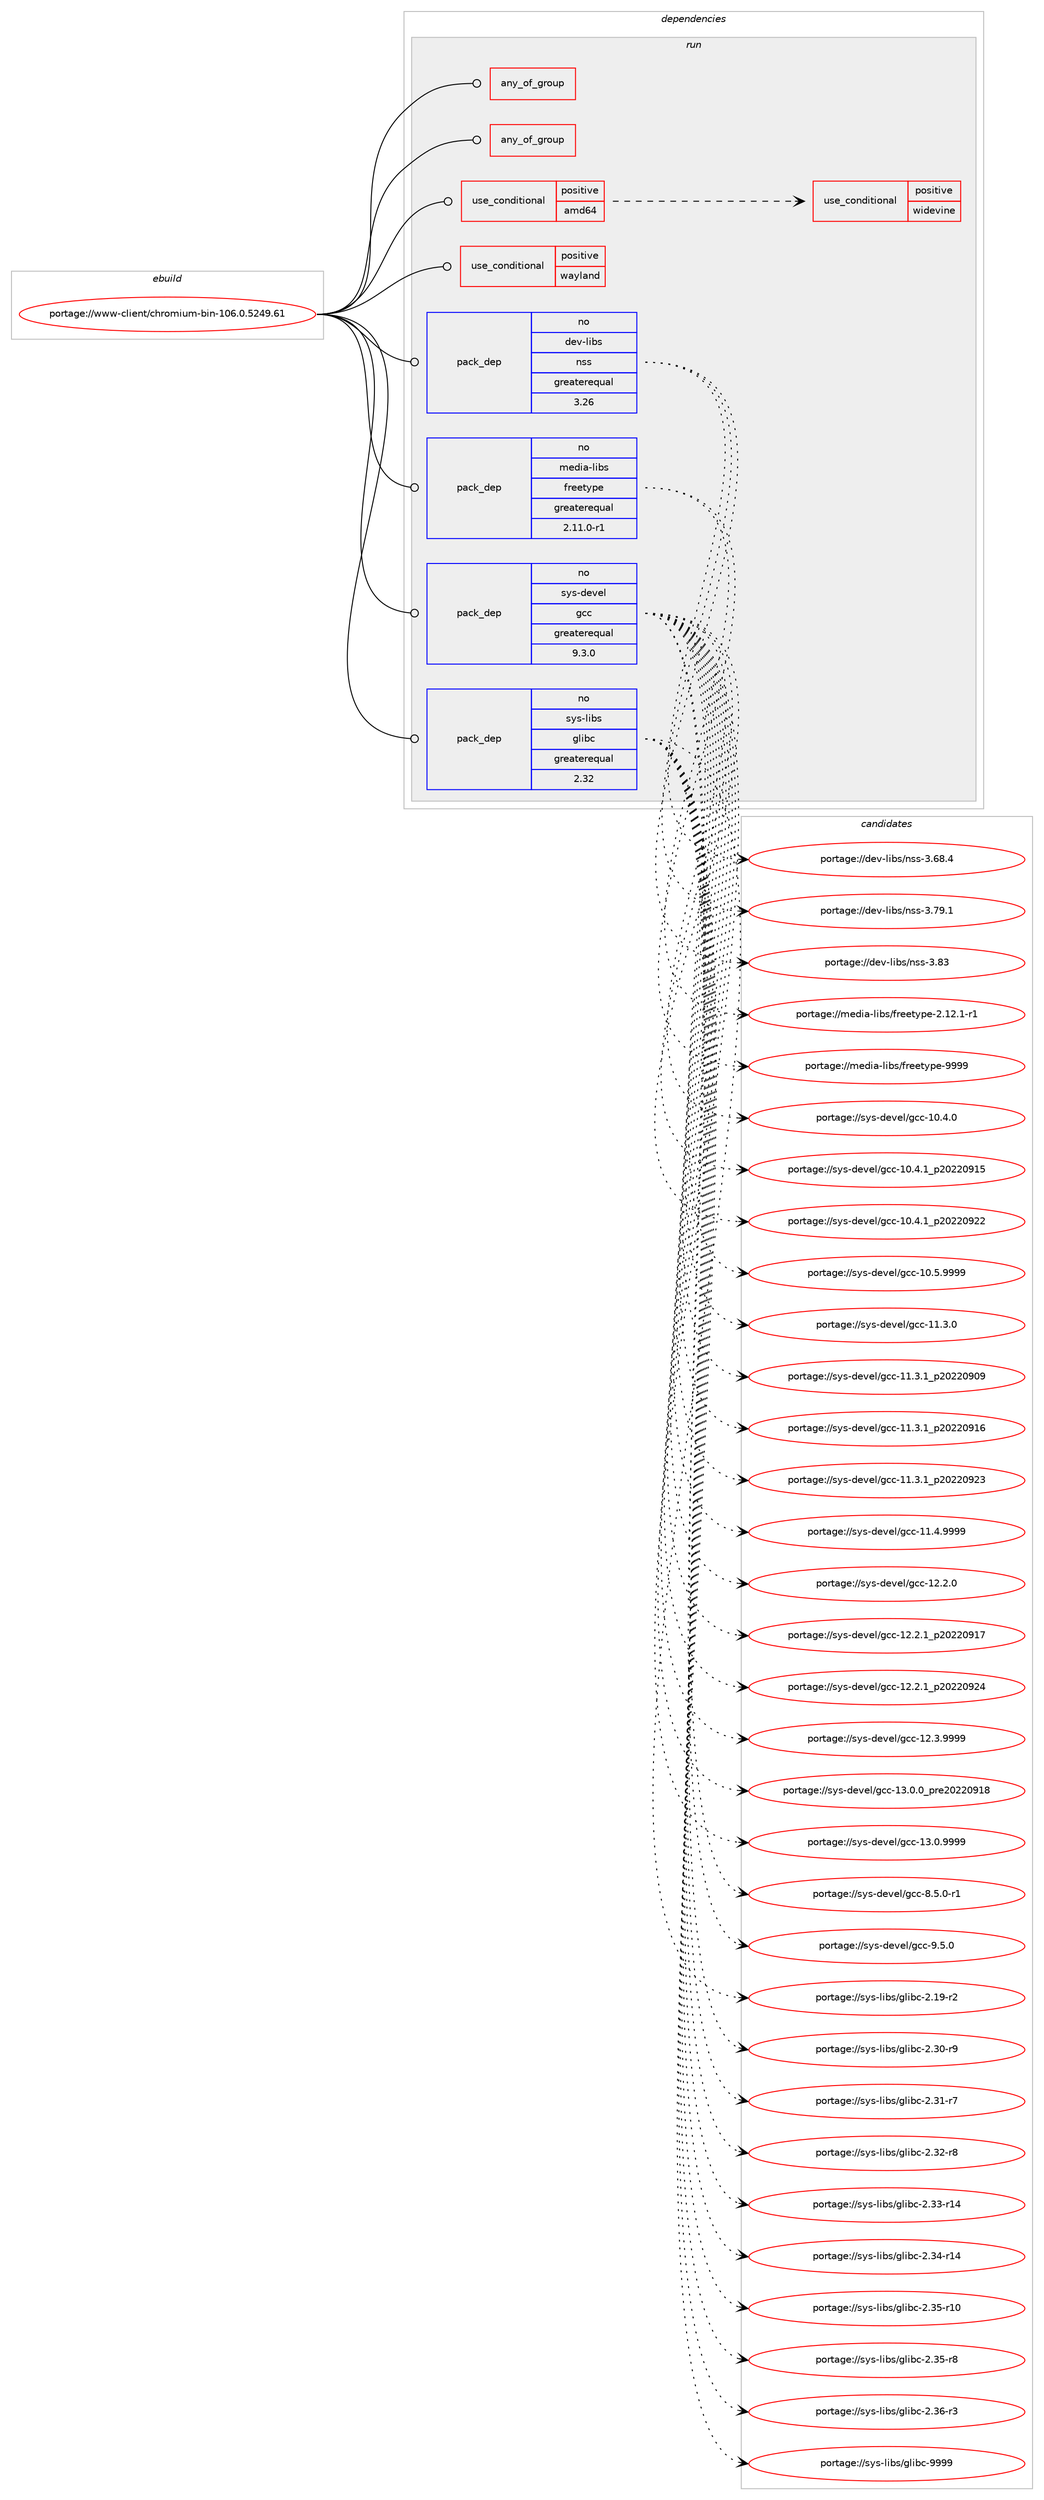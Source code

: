 digraph prolog {

# *************
# Graph options
# *************

newrank=true;
concentrate=true;
compound=true;
graph [rankdir=LR,fontname=Helvetica,fontsize=10,ranksep=1.5];#, ranksep=2.5, nodesep=0.2];
edge  [arrowhead=vee];
node  [fontname=Helvetica,fontsize=10];

# **********
# The ebuild
# **********

subgraph cluster_leftcol {
color=gray;
label=<<i>ebuild</i>>;
id [label="portage://www-client/chromium-bin-106.0.5249.61", color=red, width=4, href="../www-client/chromium-bin-106.0.5249.61.svg"];
}

# ****************
# The dependencies
# ****************

subgraph cluster_midcol {
color=gray;
label=<<i>dependencies</i>>;
subgraph cluster_compile {
fillcolor="#eeeeee";
style=filled;
label=<<i>compile</i>>;
}
subgraph cluster_compileandrun {
fillcolor="#eeeeee";
style=filled;
label=<<i>compile and run</i>>;
}
subgraph cluster_run {
fillcolor="#eeeeee";
style=filled;
label=<<i>run</i>>;
subgraph any54 {
dependency701 [label=<<TABLE BORDER="0" CELLBORDER="1" CELLSPACING="0" CELLPADDING="4"><TR><TD CELLPADDING="10">any_of_group</TD></TR></TABLE>>, shape=none, color=red];# *** BEGIN UNKNOWN DEPENDENCY TYPE (TODO) ***
# dependency701 -> package_dependency(portage://www-client/chromium-bin-106.0.5249.61,run,no,media-libs,flac,none,[,,],[slot(0),subslot(0)],[])
# *** END UNKNOWN DEPENDENCY TYPE (TODO) ***

# *** BEGIN UNKNOWN DEPENDENCY TYPE (TODO) ***
# dependency701 -> package_dependency(portage://www-client/chromium-bin-106.0.5249.61,run,no,media-libs,flac-compat,none,[,,],[slot(8.3.0)],[])
# *** END UNKNOWN DEPENDENCY TYPE (TODO) ***

}
id:e -> dependency701:w [weight=20,style="solid",arrowhead="odot"];
subgraph any55 {
dependency702 [label=<<TABLE BORDER="0" CELLBORDER="1" CELLSPACING="0" CELLPADDING="4"><TR><TD CELLPADDING="10">any_of_group</TD></TR></TABLE>>, shape=none, color=red];# *** BEGIN UNKNOWN DEPENDENCY TYPE (TODO) ***
# dependency702 -> package_dependency(portage://www-client/chromium-bin-106.0.5249.61,run,no,x11-libs,gtk+,none,[,,],[slot(3)],[use(enable(X),none),use(optenable(wayland),none)])
# *** END UNKNOWN DEPENDENCY TYPE (TODO) ***

# *** BEGIN UNKNOWN DEPENDENCY TYPE (TODO) ***
# dependency702 -> package_dependency(portage://www-client/chromium-bin-106.0.5249.61,run,no,gui-libs,gtk,none,[,,],[slot(4)],[use(enable(X),none),use(optenable(wayland),none)])
# *** END UNKNOWN DEPENDENCY TYPE (TODO) ***

}
id:e -> dependency702:w [weight=20,style="solid",arrowhead="odot"];
subgraph cond246 {
dependency703 [label=<<TABLE BORDER="0" CELLBORDER="1" CELLSPACING="0" CELLPADDING="4"><TR><TD ROWSPAN="3" CELLPADDING="10">use_conditional</TD></TR><TR><TD>positive</TD></TR><TR><TD>amd64</TD></TR></TABLE>>, shape=none, color=red];
subgraph cond247 {
dependency704 [label=<<TABLE BORDER="0" CELLBORDER="1" CELLSPACING="0" CELLPADDING="4"><TR><TD ROWSPAN="3" CELLPADDING="10">use_conditional</TD></TR><TR><TD>positive</TD></TR><TR><TD>widevine</TD></TR></TABLE>>, shape=none, color=red];
# *** BEGIN UNKNOWN DEPENDENCY TYPE (TODO) ***
# dependency704 -> package_dependency(portage://www-client/chromium-bin-106.0.5249.61,run,no,www-plugins,chrome-binary-plugins,none,[,,],[],[])
# *** END UNKNOWN DEPENDENCY TYPE (TODO) ***

}
dependency703:e -> dependency704:w [weight=20,style="dashed",arrowhead="vee"];
}
id:e -> dependency703:w [weight=20,style="solid",arrowhead="odot"];
subgraph cond248 {
dependency705 [label=<<TABLE BORDER="0" CELLBORDER="1" CELLSPACING="0" CELLPADDING="4"><TR><TD ROWSPAN="3" CELLPADDING="10">use_conditional</TD></TR><TR><TD>positive</TD></TR><TR><TD>wayland</TD></TR></TABLE>>, shape=none, color=red];
# *** BEGIN UNKNOWN DEPENDENCY TYPE (TODO) ***
# dependency705 -> package_dependency(portage://www-client/chromium-bin-106.0.5249.61,run,no,dev-libs,wayland,none,[,,],[],[])
# *** END UNKNOWN DEPENDENCY TYPE (TODO) ***

}
id:e -> dependency705:w [weight=20,style="solid",arrowhead="odot"];
# *** BEGIN UNKNOWN DEPENDENCY TYPE (TODO) ***
# id -> package_dependency(portage://www-client/chromium-bin-106.0.5249.61,run,no,app-accessibility,at-spi2-atk,none,[,,],[slot(2)],[])
# *** END UNKNOWN DEPENDENCY TYPE (TODO) ***

# *** BEGIN UNKNOWN DEPENDENCY TYPE (TODO) ***
# id -> package_dependency(portage://www-client/chromium-bin-106.0.5249.61,run,no,app-accessibility,at-spi2-core,none,[,,],[slot(2)],[])
# *** END UNKNOWN DEPENDENCY TYPE (TODO) ***

# *** BEGIN UNKNOWN DEPENDENCY TYPE (TODO) ***
# id -> package_dependency(portage://www-client/chromium-bin-106.0.5249.61,run,no,dev-libs,atk,none,[,,],[],[])
# *** END UNKNOWN DEPENDENCY TYPE (TODO) ***

# *** BEGIN UNKNOWN DEPENDENCY TYPE (TODO) ***
# id -> package_dependency(portage://www-client/chromium-bin-106.0.5249.61,run,no,dev-libs,expat,none,[,,],[],[])
# *** END UNKNOWN DEPENDENCY TYPE (TODO) ***

# *** BEGIN UNKNOWN DEPENDENCY TYPE (TODO) ***
# id -> package_dependency(portage://www-client/chromium-bin-106.0.5249.61,run,no,dev-libs,glib,none,[,,],[slot(2)],[])
# *** END UNKNOWN DEPENDENCY TYPE (TODO) ***

# *** BEGIN UNKNOWN DEPENDENCY TYPE (TODO) ***
# id -> package_dependency(portage://www-client/chromium-bin-106.0.5249.61,run,no,dev-libs,libxml2,none,[,,],[],[use(enable(icu),none)])
# *** END UNKNOWN DEPENDENCY TYPE (TODO) ***

# *** BEGIN UNKNOWN DEPENDENCY TYPE (TODO) ***
# id -> package_dependency(portage://www-client/chromium-bin-106.0.5249.61,run,no,dev-libs,libxslt,none,[,,],[],[])
# *** END UNKNOWN DEPENDENCY TYPE (TODO) ***

# *** BEGIN UNKNOWN DEPENDENCY TYPE (TODO) ***
# id -> package_dependency(portage://www-client/chromium-bin-106.0.5249.61,run,no,dev-libs,nspr,none,[,,],[],[])
# *** END UNKNOWN DEPENDENCY TYPE (TODO) ***

subgraph pack403 {
dependency706 [label=<<TABLE BORDER="0" CELLBORDER="1" CELLSPACING="0" CELLPADDING="4" WIDTH="220"><TR><TD ROWSPAN="6" CELLPADDING="30">pack_dep</TD></TR><TR><TD WIDTH="110">no</TD></TR><TR><TD>dev-libs</TD></TR><TR><TD>nss</TD></TR><TR><TD>greaterequal</TD></TR><TR><TD>3.26</TD></TR></TABLE>>, shape=none, color=blue];
}
id:e -> dependency706:w [weight=20,style="solid",arrowhead="odot"];
# *** BEGIN UNKNOWN DEPENDENCY TYPE (TODO) ***
# id -> package_dependency(portage://www-client/chromium-bin-106.0.5249.61,run,no,media-libs,alsa-lib,none,[,,],[],[])
# *** END UNKNOWN DEPENDENCY TYPE (TODO) ***

# *** BEGIN UNKNOWN DEPENDENCY TYPE (TODO) ***
# id -> package_dependency(portage://www-client/chromium-bin-106.0.5249.61,run,no,media-libs,fontconfig,none,[,,],[],[])
# *** END UNKNOWN DEPENDENCY TYPE (TODO) ***

subgraph pack404 {
dependency707 [label=<<TABLE BORDER="0" CELLBORDER="1" CELLSPACING="0" CELLPADDING="4" WIDTH="220"><TR><TD ROWSPAN="6" CELLPADDING="30">pack_dep</TD></TR><TR><TD WIDTH="110">no</TD></TR><TR><TD>media-libs</TD></TR><TR><TD>freetype</TD></TR><TR><TD>greaterequal</TD></TR><TR><TD>2.11.0-r1</TD></TR></TABLE>>, shape=none, color=blue];
}
id:e -> dependency707:w [weight=20,style="solid",arrowhead="odot"];
# *** BEGIN UNKNOWN DEPENDENCY TYPE (TODO) ***
# id -> package_dependency(portage://www-client/chromium-bin-106.0.5249.61,run,no,media-libs,libjpeg-turbo,none,[,,],[],[])
# *** END UNKNOWN DEPENDENCY TYPE (TODO) ***

# *** BEGIN UNKNOWN DEPENDENCY TYPE (TODO) ***
# id -> package_dependency(portage://www-client/chromium-bin-106.0.5249.61,run,no,media-libs,libwebp,none,[,,],[],[])
# *** END UNKNOWN DEPENDENCY TYPE (TODO) ***

# *** BEGIN UNKNOWN DEPENDENCY TYPE (TODO) ***
# id -> package_dependency(portage://www-client/chromium-bin-106.0.5249.61,run,no,media-libs,mesa,none,[,,],[],[use(enable(gbm),positive)])
# *** END UNKNOWN DEPENDENCY TYPE (TODO) ***

# *** BEGIN UNKNOWN DEPENDENCY TYPE (TODO) ***
# id -> package_dependency(portage://www-client/chromium-bin-106.0.5249.61,run,no,media-libs,openh264,none,[,,],[slot(0),subslot(6.1)],[])
# *** END UNKNOWN DEPENDENCY TYPE (TODO) ***

# *** BEGIN UNKNOWN DEPENDENCY TYPE (TODO) ***
# id -> package_dependency(portage://www-client/chromium-bin-106.0.5249.61,run,no,net-misc,curl,none,[,,],[],[use(enable(ssl),none)])
# *** END UNKNOWN DEPENDENCY TYPE (TODO) ***

# *** BEGIN UNKNOWN DEPENDENCY TYPE (TODO) ***
# id -> package_dependency(portage://www-client/chromium-bin-106.0.5249.61,run,no,net-print,cups,none,[,,],[],[])
# *** END UNKNOWN DEPENDENCY TYPE (TODO) ***

# *** BEGIN UNKNOWN DEPENDENCY TYPE (TODO) ***
# id -> package_dependency(portage://www-client/chromium-bin-106.0.5249.61,run,no,sys-apps,dbus,none,[,,],[],[])
# *** END UNKNOWN DEPENDENCY TYPE (TODO) ***

# *** BEGIN UNKNOWN DEPENDENCY TYPE (TODO) ***
# id -> package_dependency(portage://www-client/chromium-bin-106.0.5249.61,run,no,sys-apps,pciutils,none,[,,],[],[])
# *** END UNKNOWN DEPENDENCY TYPE (TODO) ***

subgraph pack405 {
dependency708 [label=<<TABLE BORDER="0" CELLBORDER="1" CELLSPACING="0" CELLPADDING="4" WIDTH="220"><TR><TD ROWSPAN="6" CELLPADDING="30">pack_dep</TD></TR><TR><TD WIDTH="110">no</TD></TR><TR><TD>sys-devel</TD></TR><TR><TD>gcc</TD></TR><TR><TD>greaterequal</TD></TR><TR><TD>9.3.0</TD></TR></TABLE>>, shape=none, color=blue];
}
id:e -> dependency708:w [weight=20,style="solid",arrowhead="odot"];
subgraph pack406 {
dependency709 [label=<<TABLE BORDER="0" CELLBORDER="1" CELLSPACING="0" CELLPADDING="4" WIDTH="220"><TR><TD ROWSPAN="6" CELLPADDING="30">pack_dep</TD></TR><TR><TD WIDTH="110">no</TD></TR><TR><TD>sys-libs</TD></TR><TR><TD>glibc</TD></TR><TR><TD>greaterequal</TD></TR><TR><TD>2.32</TD></TR></TABLE>>, shape=none, color=blue];
}
id:e -> dependency709:w [weight=20,style="solid",arrowhead="odot"];
# *** BEGIN UNKNOWN DEPENDENCY TYPE (TODO) ***
# id -> package_dependency(portage://www-client/chromium-bin-106.0.5249.61,run,no,sys-libs,zlib,none,[,,],[],[use(enable(minizip),none)])
# *** END UNKNOWN DEPENDENCY TYPE (TODO) ***

# *** BEGIN UNKNOWN DEPENDENCY TYPE (TODO) ***
# id -> package_dependency(portage://www-client/chromium-bin-106.0.5249.61,run,no,virtual,ttf-fonts,none,[,,],[],[])
# *** END UNKNOWN DEPENDENCY TYPE (TODO) ***

# *** BEGIN UNKNOWN DEPENDENCY TYPE (TODO) ***
# id -> package_dependency(portage://www-client/chromium-bin-106.0.5249.61,run,no,virtual,udev,none,[,,],[],[])
# *** END UNKNOWN DEPENDENCY TYPE (TODO) ***

# *** BEGIN UNKNOWN DEPENDENCY TYPE (TODO) ***
# id -> package_dependency(portage://www-client/chromium-bin-106.0.5249.61,run,no,x11-libs,cairo,none,[,,],[],[])
# *** END UNKNOWN DEPENDENCY TYPE (TODO) ***

# *** BEGIN UNKNOWN DEPENDENCY TYPE (TODO) ***
# id -> package_dependency(portage://www-client/chromium-bin-106.0.5249.61,run,no,x11-libs,gdk-pixbuf,none,[,,],[slot(2)],[])
# *** END UNKNOWN DEPENDENCY TYPE (TODO) ***

# *** BEGIN UNKNOWN DEPENDENCY TYPE (TODO) ***
# id -> package_dependency(portage://www-client/chromium-bin-106.0.5249.61,run,no,x11-libs,libX11,none,[,,],[],[])
# *** END UNKNOWN DEPENDENCY TYPE (TODO) ***

# *** BEGIN UNKNOWN DEPENDENCY TYPE (TODO) ***
# id -> package_dependency(portage://www-client/chromium-bin-106.0.5249.61,run,no,x11-libs,libXcomposite,none,[,,],[],[])
# *** END UNKNOWN DEPENDENCY TYPE (TODO) ***

# *** BEGIN UNKNOWN DEPENDENCY TYPE (TODO) ***
# id -> package_dependency(portage://www-client/chromium-bin-106.0.5249.61,run,no,x11-libs,libXdamage,none,[,,],[],[])
# *** END UNKNOWN DEPENDENCY TYPE (TODO) ***

# *** BEGIN UNKNOWN DEPENDENCY TYPE (TODO) ***
# id -> package_dependency(portage://www-client/chromium-bin-106.0.5249.61,run,no,x11-libs,libXext,none,[,,],[],[])
# *** END UNKNOWN DEPENDENCY TYPE (TODO) ***

# *** BEGIN UNKNOWN DEPENDENCY TYPE (TODO) ***
# id -> package_dependency(portage://www-client/chromium-bin-106.0.5249.61,run,no,x11-libs,libXfixes,none,[,,],[],[])
# *** END UNKNOWN DEPENDENCY TYPE (TODO) ***

# *** BEGIN UNKNOWN DEPENDENCY TYPE (TODO) ***
# id -> package_dependency(portage://www-client/chromium-bin-106.0.5249.61,run,no,x11-libs,libXrandr,none,[,,],[],[])
# *** END UNKNOWN DEPENDENCY TYPE (TODO) ***

# *** BEGIN UNKNOWN DEPENDENCY TYPE (TODO) ***
# id -> package_dependency(portage://www-client/chromium-bin-106.0.5249.61,run,no,x11-libs,libXtst,none,[,,],[],[])
# *** END UNKNOWN DEPENDENCY TYPE (TODO) ***

# *** BEGIN UNKNOWN DEPENDENCY TYPE (TODO) ***
# id -> package_dependency(portage://www-client/chromium-bin-106.0.5249.61,run,no,x11-libs,libdrm,none,[,,],[],[])
# *** END UNKNOWN DEPENDENCY TYPE (TODO) ***

# *** BEGIN UNKNOWN DEPENDENCY TYPE (TODO) ***
# id -> package_dependency(portage://www-client/chromium-bin-106.0.5249.61,run,no,x11-libs,libxcb,none,[,,],[],[])
# *** END UNKNOWN DEPENDENCY TYPE (TODO) ***

# *** BEGIN UNKNOWN DEPENDENCY TYPE (TODO) ***
# id -> package_dependency(portage://www-client/chromium-bin-106.0.5249.61,run,no,x11-libs,libxkbcommon,none,[,,],[],[])
# *** END UNKNOWN DEPENDENCY TYPE (TODO) ***

# *** BEGIN UNKNOWN DEPENDENCY TYPE (TODO) ***
# id -> package_dependency(portage://www-client/chromium-bin-106.0.5249.61,run,no,x11-libs,libxshmfence,none,[,,],[],[])
# *** END UNKNOWN DEPENDENCY TYPE (TODO) ***

# *** BEGIN UNKNOWN DEPENDENCY TYPE (TODO) ***
# id -> package_dependency(portage://www-client/chromium-bin-106.0.5249.61,run,no,x11-libs,pango,none,[,,],[],[])
# *** END UNKNOWN DEPENDENCY TYPE (TODO) ***

# *** BEGIN UNKNOWN DEPENDENCY TYPE (TODO) ***
# id -> package_dependency(portage://www-client/chromium-bin-106.0.5249.61,run,no,x11-misc,xdg-utils,none,[,,],[],[])
# *** END UNKNOWN DEPENDENCY TYPE (TODO) ***

}
}

# **************
# The candidates
# **************

subgraph cluster_choices {
rank=same;
color=gray;
label=<<i>candidates</i>>;

subgraph choice403 {
color=black;
nodesep=1;
choice10010111845108105981154711011511545514654564652 [label="portage://dev-libs/nss-3.68.4", color=red, width=4,href="../dev-libs/nss-3.68.4.svg"];
choice10010111845108105981154711011511545514655574649 [label="portage://dev-libs/nss-3.79.1", color=red, width=4,href="../dev-libs/nss-3.79.1.svg"];
choice1001011184510810598115471101151154551465651 [label="portage://dev-libs/nss-3.83", color=red, width=4,href="../dev-libs/nss-3.83.svg"];
dependency706:e -> choice10010111845108105981154711011511545514654564652:w [style=dotted,weight="100"];
dependency706:e -> choice10010111845108105981154711011511545514655574649:w [style=dotted,weight="100"];
dependency706:e -> choice1001011184510810598115471101151154551465651:w [style=dotted,weight="100"];
}
subgraph choice404 {
color=black;
nodesep=1;
choice10910110010597451081059811547102114101101116121112101455046495046494511449 [label="portage://media-libs/freetype-2.12.1-r1", color=red, width=4,href="../media-libs/freetype-2.12.1-r1.svg"];
choice109101100105974510810598115471021141011011161211121014557575757 [label="portage://media-libs/freetype-9999", color=red, width=4,href="../media-libs/freetype-9999.svg"];
dependency707:e -> choice10910110010597451081059811547102114101101116121112101455046495046494511449:w [style=dotted,weight="100"];
dependency707:e -> choice109101100105974510810598115471021141011011161211121014557575757:w [style=dotted,weight="100"];
}
subgraph choice405 {
color=black;
nodesep=1;
choice1151211154510010111810110847103999945494846524648 [label="portage://sys-devel/gcc-10.4.0", color=red, width=4,href="../sys-devel/gcc-10.4.0.svg"];
choice1151211154510010111810110847103999945494846524649951125048505048574953 [label="portage://sys-devel/gcc-10.4.1_p20220915", color=red, width=4,href="../sys-devel/gcc-10.4.1_p20220915.svg"];
choice1151211154510010111810110847103999945494846524649951125048505048575050 [label="portage://sys-devel/gcc-10.4.1_p20220922", color=red, width=4,href="../sys-devel/gcc-10.4.1_p20220922.svg"];
choice1151211154510010111810110847103999945494846534657575757 [label="portage://sys-devel/gcc-10.5.9999", color=red, width=4,href="../sys-devel/gcc-10.5.9999.svg"];
choice1151211154510010111810110847103999945494946514648 [label="portage://sys-devel/gcc-11.3.0", color=red, width=4,href="../sys-devel/gcc-11.3.0.svg"];
choice1151211154510010111810110847103999945494946514649951125048505048574857 [label="portage://sys-devel/gcc-11.3.1_p20220909", color=red, width=4,href="../sys-devel/gcc-11.3.1_p20220909.svg"];
choice1151211154510010111810110847103999945494946514649951125048505048574954 [label="portage://sys-devel/gcc-11.3.1_p20220916", color=red, width=4,href="../sys-devel/gcc-11.3.1_p20220916.svg"];
choice1151211154510010111810110847103999945494946514649951125048505048575051 [label="portage://sys-devel/gcc-11.3.1_p20220923", color=red, width=4,href="../sys-devel/gcc-11.3.1_p20220923.svg"];
choice1151211154510010111810110847103999945494946524657575757 [label="portage://sys-devel/gcc-11.4.9999", color=red, width=4,href="../sys-devel/gcc-11.4.9999.svg"];
choice1151211154510010111810110847103999945495046504648 [label="portage://sys-devel/gcc-12.2.0", color=red, width=4,href="../sys-devel/gcc-12.2.0.svg"];
choice1151211154510010111810110847103999945495046504649951125048505048574955 [label="portage://sys-devel/gcc-12.2.1_p20220917", color=red, width=4,href="../sys-devel/gcc-12.2.1_p20220917.svg"];
choice1151211154510010111810110847103999945495046504649951125048505048575052 [label="portage://sys-devel/gcc-12.2.1_p20220924", color=red, width=4,href="../sys-devel/gcc-12.2.1_p20220924.svg"];
choice1151211154510010111810110847103999945495046514657575757 [label="portage://sys-devel/gcc-12.3.9999", color=red, width=4,href="../sys-devel/gcc-12.3.9999.svg"];
choice1151211154510010111810110847103999945495146484648951121141015048505048574956 [label="portage://sys-devel/gcc-13.0.0_pre20220918", color=red, width=4,href="../sys-devel/gcc-13.0.0_pre20220918.svg"];
choice1151211154510010111810110847103999945495146484657575757 [label="portage://sys-devel/gcc-13.0.9999", color=red, width=4,href="../sys-devel/gcc-13.0.9999.svg"];
choice115121115451001011181011084710399994556465346484511449 [label="portage://sys-devel/gcc-8.5.0-r1", color=red, width=4,href="../sys-devel/gcc-8.5.0-r1.svg"];
choice11512111545100101118101108471039999455746534648 [label="portage://sys-devel/gcc-9.5.0", color=red, width=4,href="../sys-devel/gcc-9.5.0.svg"];
dependency708:e -> choice1151211154510010111810110847103999945494846524648:w [style=dotted,weight="100"];
dependency708:e -> choice1151211154510010111810110847103999945494846524649951125048505048574953:w [style=dotted,weight="100"];
dependency708:e -> choice1151211154510010111810110847103999945494846524649951125048505048575050:w [style=dotted,weight="100"];
dependency708:e -> choice1151211154510010111810110847103999945494846534657575757:w [style=dotted,weight="100"];
dependency708:e -> choice1151211154510010111810110847103999945494946514648:w [style=dotted,weight="100"];
dependency708:e -> choice1151211154510010111810110847103999945494946514649951125048505048574857:w [style=dotted,weight="100"];
dependency708:e -> choice1151211154510010111810110847103999945494946514649951125048505048574954:w [style=dotted,weight="100"];
dependency708:e -> choice1151211154510010111810110847103999945494946514649951125048505048575051:w [style=dotted,weight="100"];
dependency708:e -> choice1151211154510010111810110847103999945494946524657575757:w [style=dotted,weight="100"];
dependency708:e -> choice1151211154510010111810110847103999945495046504648:w [style=dotted,weight="100"];
dependency708:e -> choice1151211154510010111810110847103999945495046504649951125048505048574955:w [style=dotted,weight="100"];
dependency708:e -> choice1151211154510010111810110847103999945495046504649951125048505048575052:w [style=dotted,weight="100"];
dependency708:e -> choice1151211154510010111810110847103999945495046514657575757:w [style=dotted,weight="100"];
dependency708:e -> choice1151211154510010111810110847103999945495146484648951121141015048505048574956:w [style=dotted,weight="100"];
dependency708:e -> choice1151211154510010111810110847103999945495146484657575757:w [style=dotted,weight="100"];
dependency708:e -> choice115121115451001011181011084710399994556465346484511449:w [style=dotted,weight="100"];
dependency708:e -> choice11512111545100101118101108471039999455746534648:w [style=dotted,weight="100"];
}
subgraph choice406 {
color=black;
nodesep=1;
choice115121115451081059811547103108105989945504649574511450 [label="portage://sys-libs/glibc-2.19-r2", color=red, width=4,href="../sys-libs/glibc-2.19-r2.svg"];
choice115121115451081059811547103108105989945504651484511457 [label="portage://sys-libs/glibc-2.30-r9", color=red, width=4,href="../sys-libs/glibc-2.30-r9.svg"];
choice115121115451081059811547103108105989945504651494511455 [label="portage://sys-libs/glibc-2.31-r7", color=red, width=4,href="../sys-libs/glibc-2.31-r7.svg"];
choice115121115451081059811547103108105989945504651504511456 [label="portage://sys-libs/glibc-2.32-r8", color=red, width=4,href="../sys-libs/glibc-2.32-r8.svg"];
choice11512111545108105981154710310810598994550465151451144952 [label="portage://sys-libs/glibc-2.33-r14", color=red, width=4,href="../sys-libs/glibc-2.33-r14.svg"];
choice11512111545108105981154710310810598994550465152451144952 [label="portage://sys-libs/glibc-2.34-r14", color=red, width=4,href="../sys-libs/glibc-2.34-r14.svg"];
choice11512111545108105981154710310810598994550465153451144948 [label="portage://sys-libs/glibc-2.35-r10", color=red, width=4,href="../sys-libs/glibc-2.35-r10.svg"];
choice115121115451081059811547103108105989945504651534511456 [label="portage://sys-libs/glibc-2.35-r8", color=red, width=4,href="../sys-libs/glibc-2.35-r8.svg"];
choice115121115451081059811547103108105989945504651544511451 [label="portage://sys-libs/glibc-2.36-r3", color=red, width=4,href="../sys-libs/glibc-2.36-r3.svg"];
choice11512111545108105981154710310810598994557575757 [label="portage://sys-libs/glibc-9999", color=red, width=4,href="../sys-libs/glibc-9999.svg"];
dependency709:e -> choice115121115451081059811547103108105989945504649574511450:w [style=dotted,weight="100"];
dependency709:e -> choice115121115451081059811547103108105989945504651484511457:w [style=dotted,weight="100"];
dependency709:e -> choice115121115451081059811547103108105989945504651494511455:w [style=dotted,weight="100"];
dependency709:e -> choice115121115451081059811547103108105989945504651504511456:w [style=dotted,weight="100"];
dependency709:e -> choice11512111545108105981154710310810598994550465151451144952:w [style=dotted,weight="100"];
dependency709:e -> choice11512111545108105981154710310810598994550465152451144952:w [style=dotted,weight="100"];
dependency709:e -> choice11512111545108105981154710310810598994550465153451144948:w [style=dotted,weight="100"];
dependency709:e -> choice115121115451081059811547103108105989945504651534511456:w [style=dotted,weight="100"];
dependency709:e -> choice115121115451081059811547103108105989945504651544511451:w [style=dotted,weight="100"];
dependency709:e -> choice11512111545108105981154710310810598994557575757:w [style=dotted,weight="100"];
}
}

}
